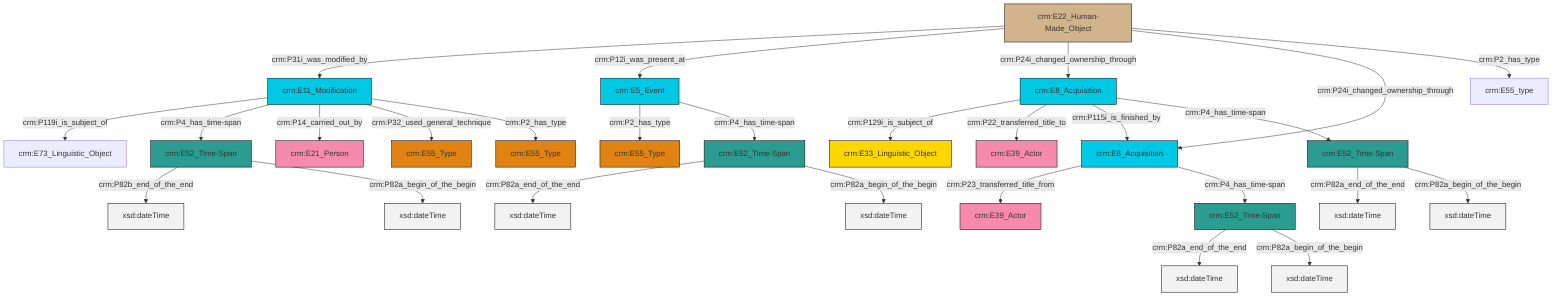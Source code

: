 graph TD
classDef Literal fill:#f2f2f2,stroke:#000000;
classDef CRM_Entity fill:#FFFFFF,stroke:#000000;
classDef Temporal_Entity fill:#00C9E6, stroke:#000000;
classDef Type fill:#E18312, stroke:#000000;
classDef Time-Span fill:#2C9C91, stroke:#000000;
classDef Appellation fill:#FFEB7F, stroke:#000000;
classDef Place fill:#008836, stroke:#000000;
classDef Persistent_Item fill:#B266B2, stroke:#000000;
classDef Conceptual_Object fill:#FFD700, stroke:#000000;
classDef Physical_Thing fill:#D2B48C, stroke:#000000;
classDef Actor fill:#f58aad, stroke:#000000;
classDef PC_Classes fill:#4ce600, stroke:#000000;
classDef Multi fill:#cccccc,stroke:#000000;

0["crm:E52_Time-Span"]:::Time-Span -->|crm:P82a_end_of_the_end| 1[xsd:dateTime]:::Literal
2["crm:E52_Time-Span"]:::Time-Span -->|crm:P82a_end_of_the_end| 3[xsd:dateTime]:::Literal
4["crm:E22_Human-Made_Object"]:::Physical_Thing -->|crm:P31i_was_modified_by| 6["crm:E11_Modification"]:::Temporal_Entity
6["crm:E11_Modification"]:::Temporal_Entity -->|crm:P119i_is_subject_of| 9["crm:E73_Linguistic_Object"]:::Default
13["crm:E8_Acquisition"]:::Temporal_Entity -->|crm:P23_transferred_title_from| 14["crm:E39_Actor"]:::Actor
15["crm:E8_Acquisition"]:::Temporal_Entity -->|crm:P129i_is_subject_of| 7["crm:E33_Linguistic_Object"]:::Conceptual_Object
4["crm:E22_Human-Made_Object"]:::Physical_Thing -->|crm:P12i_was_present_at| 16["crm:E5_Event"]:::Temporal_Entity
15["crm:E8_Acquisition"]:::Temporal_Entity -->|crm:P22_transferred_title_to| 10["crm:E39_Actor"]:::Actor
2["crm:E52_Time-Span"]:::Time-Span -->|crm:P82a_begin_of_the_begin| 18[xsd:dateTime]:::Literal
16["crm:E5_Event"]:::Temporal_Entity -->|crm:P2_has_type| 19["crm:E55_Type"]:::Type
21["crm:E52_Time-Span"]:::Time-Span -->|crm:P82a_end_of_the_end| 22[xsd:dateTime]:::Literal
6["crm:E11_Modification"]:::Temporal_Entity -->|crm:P4_has_time-span| 24["crm:E52_Time-Span"]:::Time-Span
6["crm:E11_Modification"]:::Temporal_Entity -->|crm:P14_carried_out_by| 25["crm:E21_Person"]:::Actor
6["crm:E11_Modification"]:::Temporal_Entity -->|crm:P32_used_general_technique| 26["crm:E55_Type"]:::Type
24["crm:E52_Time-Span"]:::Time-Span -->|crm:P82b_end_of_the_end| 29[xsd:dateTime]:::Literal
15["crm:E8_Acquisition"]:::Temporal_Entity -->|crm:P115i_is_finished_by| 13["crm:E8_Acquisition"]:::Temporal_Entity
21["crm:E52_Time-Span"]:::Time-Span -->|crm:P82a_begin_of_the_begin| 31[xsd:dateTime]:::Literal
4["crm:E22_Human-Made_Object"]:::Physical_Thing -->|crm:P24i_changed_ownership_through| 15["crm:E8_Acquisition"]:::Temporal_Entity
16["crm:E5_Event"]:::Temporal_Entity -->|crm:P4_has_time-span| 0["crm:E52_Time-Span"]:::Time-Span
6["crm:E11_Modification"]:::Temporal_Entity -->|crm:P2_has_type| 33["crm:E55_Type"]:::Type
0["crm:E52_Time-Span"]:::Time-Span -->|crm:P82a_begin_of_the_begin| 35[xsd:dateTime]:::Literal
4["crm:E22_Human-Made_Object"]:::Physical_Thing -->|crm:P24i_changed_ownership_through| 13["crm:E8_Acquisition"]:::Temporal_Entity
4["crm:E22_Human-Made_Object"]:::Physical_Thing -->|crm:P2_has_type| 37["crm:E55_type"]:::Default
24["crm:E52_Time-Span"]:::Time-Span -->|crm:P82a_begin_of_the_begin| 38[xsd:dateTime]:::Literal
13["crm:E8_Acquisition"]:::Temporal_Entity -->|crm:P4_has_time-span| 2["crm:E52_Time-Span"]:::Time-Span
15["crm:E8_Acquisition"]:::Temporal_Entity -->|crm:P4_has_time-span| 21["crm:E52_Time-Span"]:::Time-Span